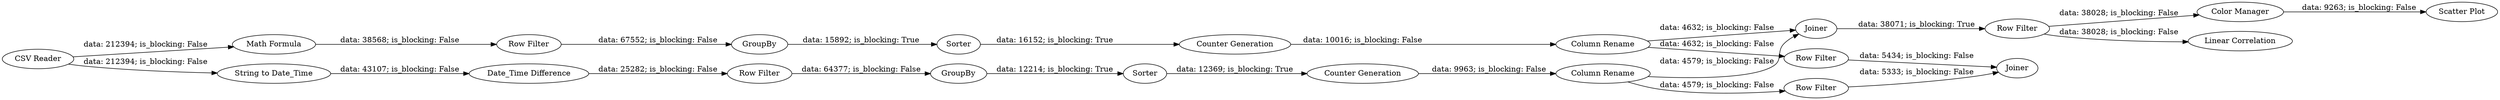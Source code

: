 digraph {
	"6536312598571951213_16" [label="Column Rename"]
	"1969091222643876448_17" [label="Column Rename"]
	"6363233238672156842_13" [label=Joiner]
	"6363233238672156842_19" [label="Row Filter"]
	"6363233238672156842_24" [label=Joiner]
	"6363233238672156842_20" [label="Color Manager"]
	"6536312598571951213_2" [label="Row Filter"]
	"6363233238672156842_8" [label="Date_Time Difference"]
	"6536312598571951213_5" [label=Sorter]
	"1969091222643876448_9" [label="Row Filter"]
	"6363233238672156842_6" [label="Row Filter"]
	"6363233238672156842_21" [label="Linear Correlation"]
	"1969091222643876448_11" [label=Sorter]
	"6536312598571951213_14" [label="Counter Generation"]
	"6363233238672156842_7" [label="String to Date_Time"]
	"6363233238672156842_12" [label="Row Filter"]
	"6363233238672156842_3" [label="Math Formula"]
	"1969091222643876448_10" [label=GroupBy]
	"6363233238672156842_1" [label="CSV Reader"]
	"6363233238672156842_18" [label="Scatter Plot"]
	"6536312598571951213_4" [label=GroupBy]
	"1969091222643876448_15" [label="Counter Generation"]
	"6363233238672156842_20" -> "6363233238672156842_18" [label="data: 9263; is_blocking: False"]
	"6363233238672156842_3" -> "6536312598571951213_2" [label="data: 38568; is_blocking: False"]
	"1969091222643876448_9" -> "1969091222643876448_10" [label="data: 64377; is_blocking: False"]
	"6363233238672156842_8" -> "1969091222643876448_9" [label="data: 25282; is_blocking: False"]
	"1969091222643876448_15" -> "1969091222643876448_17" [label="data: 9963; is_blocking: False"]
	"6536312598571951213_14" -> "6536312598571951213_16" [label="data: 10016; is_blocking: False"]
	"6363233238672156842_1" -> "6363233238672156842_3" [label="data: 212394; is_blocking: False"]
	"1969091222643876448_10" -> "1969091222643876448_11" [label="data: 12214; is_blocking: True"]
	"6363233238672156842_19" -> "6363233238672156842_21" [label="data: 38028; is_blocking: False"]
	"6363233238672156842_13" -> "6363233238672156842_19" [label="data: 38071; is_blocking: True"]
	"6363233238672156842_7" -> "6363233238672156842_8" [label="data: 43107; is_blocking: False"]
	"1969091222643876448_11" -> "1969091222643876448_15" [label="data: 12369; is_blocking: True"]
	"6536312598571951213_4" -> "6536312598571951213_5" [label="data: 15892; is_blocking: True"]
	"6536312598571951213_2" -> "6536312598571951213_4" [label="data: 67552; is_blocking: False"]
	"6363233238672156842_6" -> "6363233238672156842_24" [label="data: 5434; is_blocking: False"]
	"6363233238672156842_19" -> "6363233238672156842_20" [label="data: 38028; is_blocking: False"]
	"6536312598571951213_5" -> "6536312598571951213_14" [label="data: 16152; is_blocking: True"]
	"1969091222643876448_17" -> "6363233238672156842_12" [label="data: 4579; is_blocking: False"]
	"1969091222643876448_17" -> "6363233238672156842_13" [label="data: 4579; is_blocking: False"]
	"6536312598571951213_16" -> "6363233238672156842_6" [label="data: 4632; is_blocking: False"]
	"6363233238672156842_12" -> "6363233238672156842_24" [label="data: 5333; is_blocking: False"]
	"6536312598571951213_16" -> "6363233238672156842_13" [label="data: 4632; is_blocking: False"]
	"6363233238672156842_1" -> "6363233238672156842_7" [label="data: 212394; is_blocking: False"]
	rankdir=LR
}

